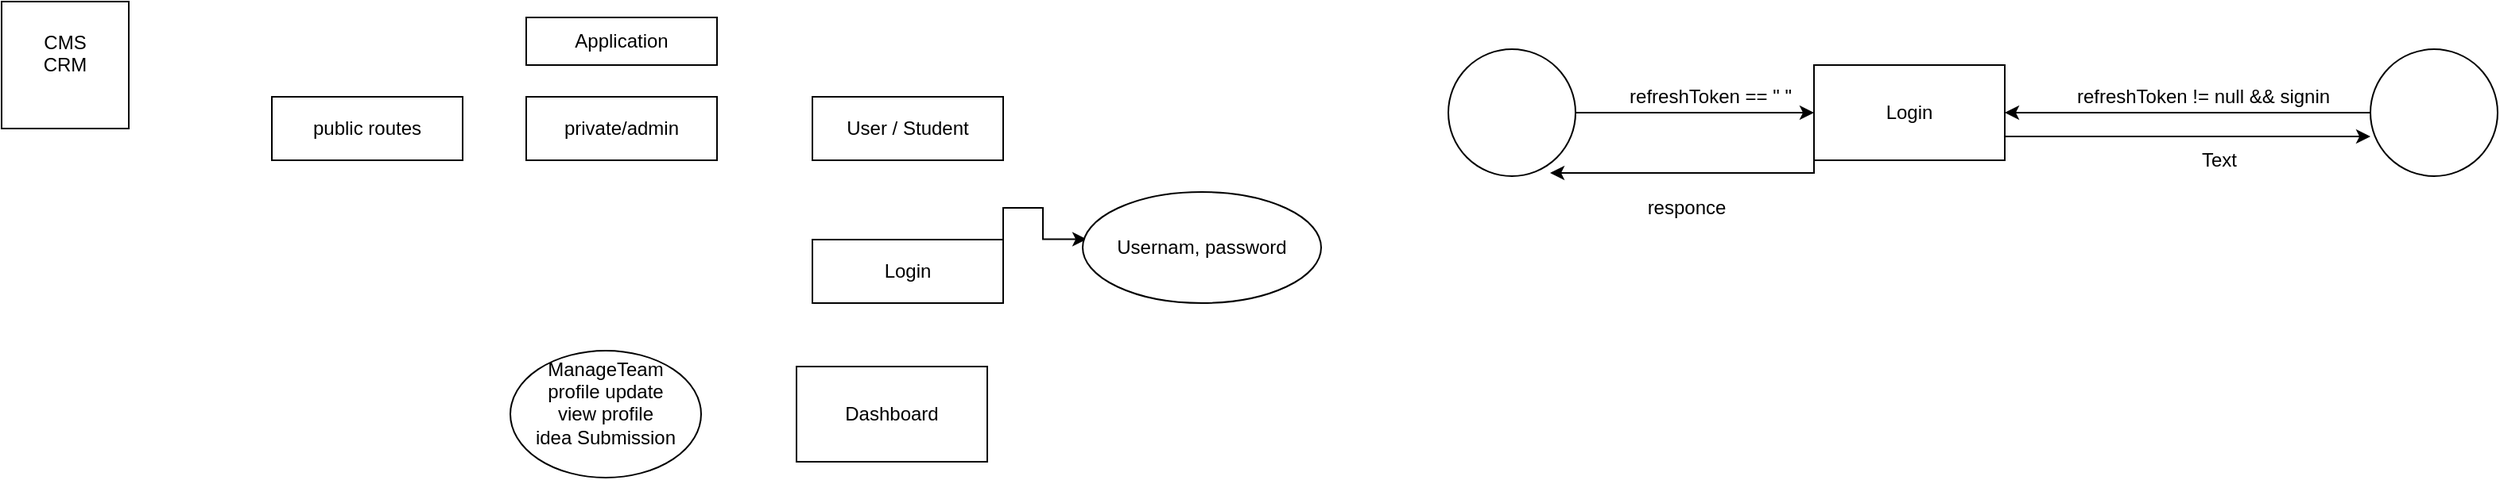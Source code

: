 <mxfile version="13.6.2" type="device"><diagram id="TMrg0R73Acym0T4eSFrG" name="Page-1"><mxGraphModel dx="868" dy="520" grid="1" gridSize="10" guides="1" tooltips="1" connect="1" arrows="1" fold="1" page="1" pageScale="1" pageWidth="850" pageHeight="1100" math="0" shadow="0"><root><mxCell id="0"/><mxCell id="1" parent="0"/><mxCell id="nrCZh67lVWvljnTSrb9v-1" value="Application" style="rounded=0;whiteSpace=wrap;html=1;" parent="1" vertex="1"><mxGeometry x="340" y="20" width="120" height="30" as="geometry"/></mxCell><mxCell id="nrCZh67lVWvljnTSrb9v-2" value="public routes" style="rounded=0;whiteSpace=wrap;html=1;" parent="1" vertex="1"><mxGeometry x="180" y="70" width="120" height="40" as="geometry"/></mxCell><mxCell id="nrCZh67lVWvljnTSrb9v-3" value="private/admin " style="rounded=0;whiteSpace=wrap;html=1;" parent="1" vertex="1"><mxGeometry x="340" y="70" width="120" height="40" as="geometry"/></mxCell><mxCell id="nrCZh67lVWvljnTSrb9v-4" value="&lt;div&gt;CMS&lt;/div&gt;&lt;div&gt;CRM&lt;/div&gt;&lt;div&gt;&lt;br&gt;&lt;/div&gt;" style="whiteSpace=wrap;html=1;aspect=fixed;" parent="1" vertex="1"><mxGeometry x="10" y="10" width="80" height="80" as="geometry"/></mxCell><mxCell id="nrCZh67lVWvljnTSrb9v-5" value="User / Student" style="rounded=0;whiteSpace=wrap;html=1;" parent="1" vertex="1"><mxGeometry x="520" y="70" width="120" height="40" as="geometry"/></mxCell><mxCell id="nrCZh67lVWvljnTSrb9v-8" style="edgeStyle=orthogonalEdgeStyle;rounded=0;orthogonalLoop=1;jettySize=auto;html=1;exitX=1;exitY=0;exitDx=0;exitDy=0;entryX=0.017;entryY=0.425;entryDx=0;entryDy=0;entryPerimeter=0;" parent="1" source="nrCZh67lVWvljnTSrb9v-6" target="nrCZh67lVWvljnTSrb9v-7" edge="1"><mxGeometry relative="1" as="geometry"/></mxCell><mxCell id="nrCZh67lVWvljnTSrb9v-6" value="Login" style="rounded=0;whiteSpace=wrap;html=1;" parent="1" vertex="1"><mxGeometry x="520" y="160" width="120" height="40" as="geometry"/></mxCell><mxCell id="nrCZh67lVWvljnTSrb9v-7" value="Usernam, password" style="ellipse;whiteSpace=wrap;html=1;" parent="1" vertex="1"><mxGeometry x="690" y="130" width="150" height="70" as="geometry"/></mxCell><mxCell id="nrCZh67lVWvljnTSrb9v-9" value="Dashboard" style="rounded=0;whiteSpace=wrap;html=1;" parent="1" vertex="1"><mxGeometry x="510" y="240" width="120" height="60" as="geometry"/></mxCell><mxCell id="nrCZh67lVWvljnTSrb9v-10" value="&lt;div&gt;ManageTeam&lt;/div&gt;&lt;div&gt;profile update&lt;/div&gt;&lt;div&gt;view profile&lt;/div&gt;&lt;div&gt;idea Submission&lt;/div&gt;&lt;div&gt;&lt;br&gt;&lt;/div&gt;" style="ellipse;whiteSpace=wrap;html=1;" parent="1" vertex="1"><mxGeometry x="330" y="230" width="120" height="80" as="geometry"/></mxCell><mxCell id="NYxpBRxYgDA3KsZOcPKw-5" style="edgeStyle=orthogonalEdgeStyle;rounded=0;orthogonalLoop=1;jettySize=auto;html=1;exitX=0;exitY=1;exitDx=0;exitDy=0;entryX=0.8;entryY=0.975;entryDx=0;entryDy=0;entryPerimeter=0;" edge="1" parent="1" source="NYxpBRxYgDA3KsZOcPKw-1" target="NYxpBRxYgDA3KsZOcPKw-2"><mxGeometry relative="1" as="geometry"><Array as="points"><mxPoint x="1150" y="118"/></Array></mxGeometry></mxCell><mxCell id="NYxpBRxYgDA3KsZOcPKw-11" style="edgeStyle=orthogonalEdgeStyle;rounded=0;orthogonalLoop=1;jettySize=auto;html=1;exitX=1;exitY=0.75;exitDx=0;exitDy=0;entryX=0;entryY=0.688;entryDx=0;entryDy=0;entryPerimeter=0;" edge="1" parent="1" source="NYxpBRxYgDA3KsZOcPKw-1" target="NYxpBRxYgDA3KsZOcPKw-8"><mxGeometry relative="1" as="geometry"/></mxCell><mxCell id="NYxpBRxYgDA3KsZOcPKw-1" value="Login&lt;br&gt;" style="rounded=0;whiteSpace=wrap;html=1;" vertex="1" parent="1"><mxGeometry x="1150" y="50" width="120" height="60" as="geometry"/></mxCell><mxCell id="NYxpBRxYgDA3KsZOcPKw-3" style="edgeStyle=orthogonalEdgeStyle;rounded=0;orthogonalLoop=1;jettySize=auto;html=1;entryX=0;entryY=0.5;entryDx=0;entryDy=0;" edge="1" parent="1" source="NYxpBRxYgDA3KsZOcPKw-2" target="NYxpBRxYgDA3KsZOcPKw-1"><mxGeometry relative="1" as="geometry"/></mxCell><mxCell id="NYxpBRxYgDA3KsZOcPKw-2" value="" style="ellipse;whiteSpace=wrap;html=1;aspect=fixed;" vertex="1" parent="1"><mxGeometry x="920" y="40" width="80" height="80" as="geometry"/></mxCell><mxCell id="NYxpBRxYgDA3KsZOcPKw-4" value="refreshToken == &quot; &quot;" style="text;html=1;strokeColor=none;fillColor=none;align=center;verticalAlign=middle;whiteSpace=wrap;rounded=0;" vertex="1" parent="1"><mxGeometry x="1030" y="60" width="110" height="20" as="geometry"/></mxCell><mxCell id="NYxpBRxYgDA3KsZOcPKw-6" value="responce" style="text;html=1;strokeColor=none;fillColor=none;align=center;verticalAlign=middle;whiteSpace=wrap;rounded=0;" vertex="1" parent="1"><mxGeometry x="1050" y="130" width="40" height="20" as="geometry"/></mxCell><mxCell id="NYxpBRxYgDA3KsZOcPKw-9" style="edgeStyle=orthogonalEdgeStyle;rounded=0;orthogonalLoop=1;jettySize=auto;html=1;entryX=1;entryY=0.5;entryDx=0;entryDy=0;" edge="1" parent="1" source="NYxpBRxYgDA3KsZOcPKw-8" target="NYxpBRxYgDA3KsZOcPKw-1"><mxGeometry relative="1" as="geometry"/></mxCell><mxCell id="NYxpBRxYgDA3KsZOcPKw-8" value="" style="ellipse;whiteSpace=wrap;html=1;aspect=fixed;" vertex="1" parent="1"><mxGeometry x="1500" y="40" width="80" height="80" as="geometry"/></mxCell><mxCell id="NYxpBRxYgDA3KsZOcPKw-10" value="refreshToken != null &amp;amp;&amp;amp; signin" style="text;html=1;strokeColor=none;fillColor=none;align=center;verticalAlign=middle;whiteSpace=wrap;rounded=0;" vertex="1" parent="1"><mxGeometry x="1300" y="60" width="190" height="20" as="geometry"/></mxCell><mxCell id="NYxpBRxYgDA3KsZOcPKw-12" value="Text" style="text;html=1;strokeColor=none;fillColor=none;align=center;verticalAlign=middle;whiteSpace=wrap;rounded=0;" vertex="1" parent="1"><mxGeometry x="1310" y="100" width="190" height="20" as="geometry"/></mxCell></root></mxGraphModel></diagram></mxfile>